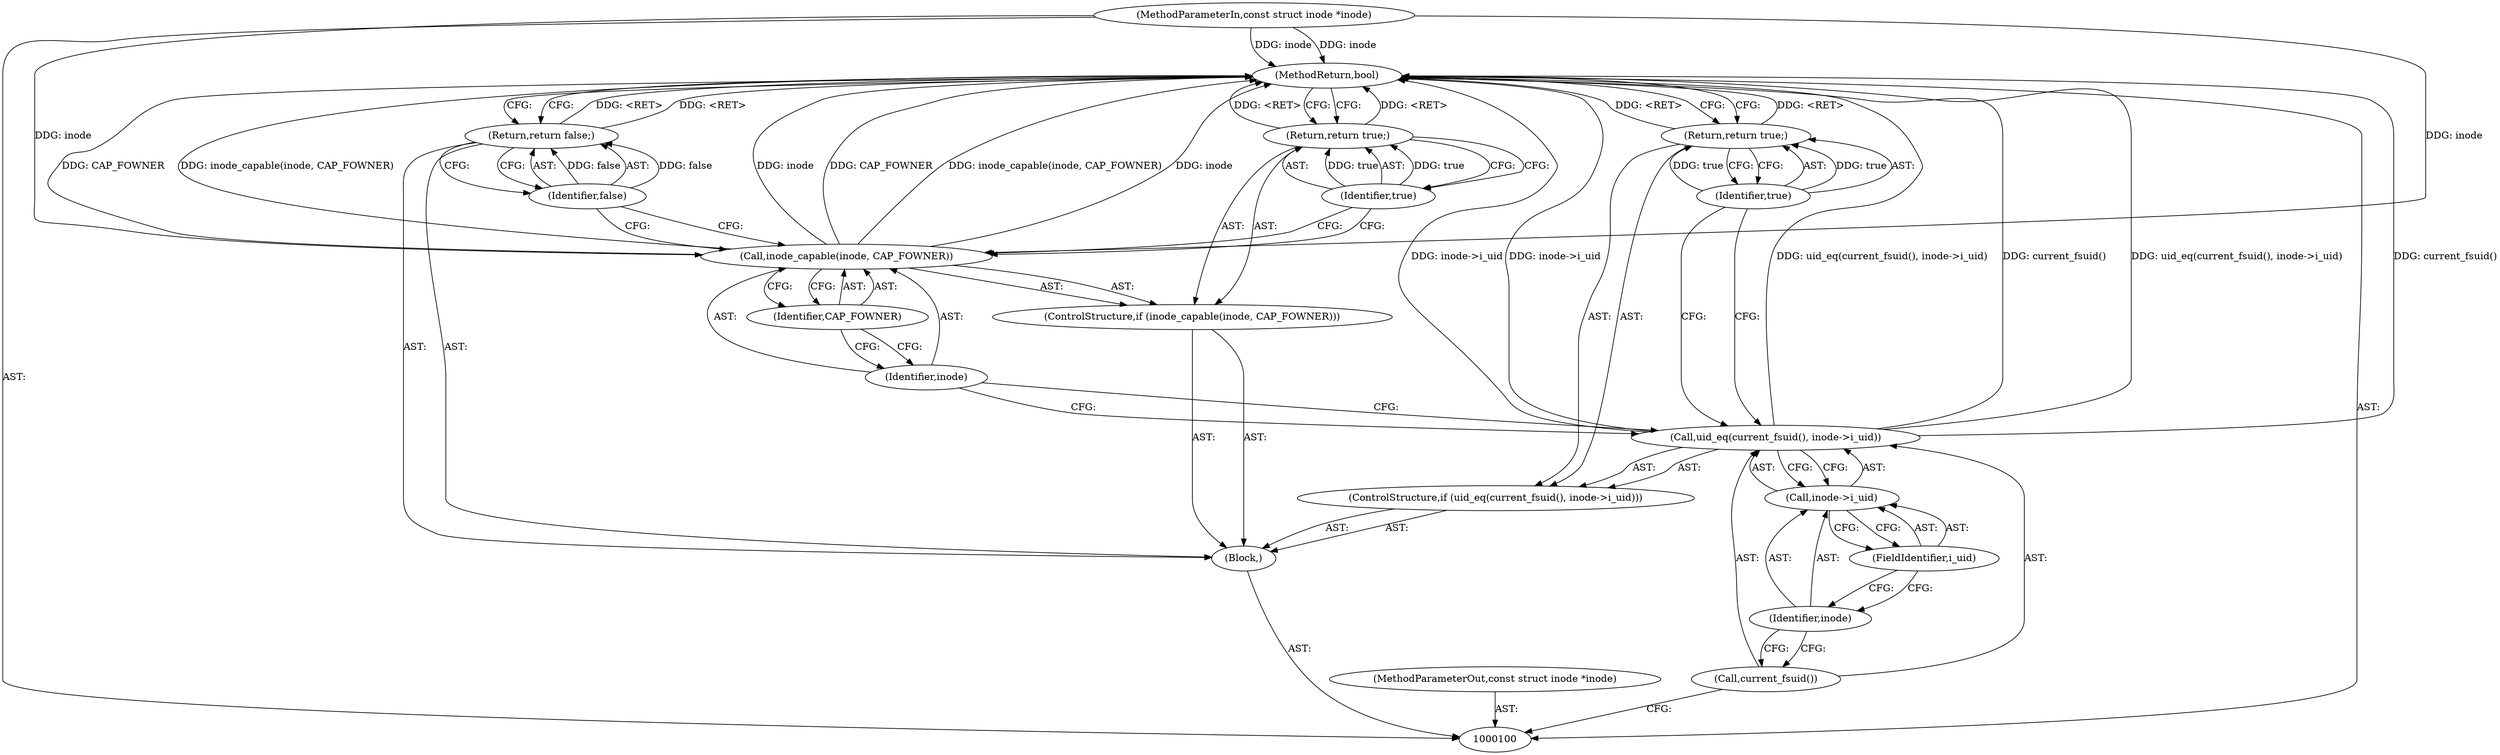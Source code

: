 digraph "1_linux_23adbe12ef7d3d4195e80800ab36b37bee28cd03_1" {
"1000119" [label="(MethodReturn,bool)"];
"1000101" [label="(MethodParameterIn,const struct inode *inode)"];
"1000143" [label="(MethodParameterOut,const struct inode *inode)"];
"1000102" [label="(Block,)"];
"1000105" [label="(Call,current_fsuid())"];
"1000103" [label="(ControlStructure,if (uid_eq(current_fsuid(), inode->i_uid)))"];
"1000106" [label="(Call,inode->i_uid)"];
"1000107" [label="(Identifier,inode)"];
"1000108" [label="(FieldIdentifier,i_uid)"];
"1000104" [label="(Call,uid_eq(current_fsuid(), inode->i_uid))"];
"1000110" [label="(Identifier,true)"];
"1000109" [label="(Return,return true;)"];
"1000111" [label="(ControlStructure,if (inode_capable(inode, CAP_FOWNER)))"];
"1000113" [label="(Identifier,inode)"];
"1000114" [label="(Identifier,CAP_FOWNER)"];
"1000112" [label="(Call,inode_capable(inode, CAP_FOWNER))"];
"1000116" [label="(Identifier,true)"];
"1000115" [label="(Return,return true;)"];
"1000117" [label="(Return,return false;)"];
"1000118" [label="(Identifier,false)"];
"1000119" -> "1000100"  [label="AST: "];
"1000119" -> "1000109"  [label="CFG: "];
"1000119" -> "1000115"  [label="CFG: "];
"1000119" -> "1000117"  [label="CFG: "];
"1000117" -> "1000119"  [label="DDG: <RET>"];
"1000104" -> "1000119"  [label="DDG: uid_eq(current_fsuid(), inode->i_uid)"];
"1000104" -> "1000119"  [label="DDG: current_fsuid()"];
"1000104" -> "1000119"  [label="DDG: inode->i_uid"];
"1000112" -> "1000119"  [label="DDG: CAP_FOWNER"];
"1000112" -> "1000119"  [label="DDG: inode_capable(inode, CAP_FOWNER)"];
"1000112" -> "1000119"  [label="DDG: inode"];
"1000101" -> "1000119"  [label="DDG: inode"];
"1000115" -> "1000119"  [label="DDG: <RET>"];
"1000109" -> "1000119"  [label="DDG: <RET>"];
"1000101" -> "1000100"  [label="AST: "];
"1000101" -> "1000119"  [label="DDG: inode"];
"1000101" -> "1000112"  [label="DDG: inode"];
"1000143" -> "1000100"  [label="AST: "];
"1000102" -> "1000100"  [label="AST: "];
"1000103" -> "1000102"  [label="AST: "];
"1000111" -> "1000102"  [label="AST: "];
"1000117" -> "1000102"  [label="AST: "];
"1000105" -> "1000104"  [label="AST: "];
"1000105" -> "1000100"  [label="CFG: "];
"1000107" -> "1000105"  [label="CFG: "];
"1000103" -> "1000102"  [label="AST: "];
"1000104" -> "1000103"  [label="AST: "];
"1000109" -> "1000103"  [label="AST: "];
"1000106" -> "1000104"  [label="AST: "];
"1000106" -> "1000108"  [label="CFG: "];
"1000107" -> "1000106"  [label="AST: "];
"1000108" -> "1000106"  [label="AST: "];
"1000104" -> "1000106"  [label="CFG: "];
"1000107" -> "1000106"  [label="AST: "];
"1000107" -> "1000105"  [label="CFG: "];
"1000108" -> "1000107"  [label="CFG: "];
"1000108" -> "1000106"  [label="AST: "];
"1000108" -> "1000107"  [label="CFG: "];
"1000106" -> "1000108"  [label="CFG: "];
"1000104" -> "1000103"  [label="AST: "];
"1000104" -> "1000106"  [label="CFG: "];
"1000105" -> "1000104"  [label="AST: "];
"1000106" -> "1000104"  [label="AST: "];
"1000110" -> "1000104"  [label="CFG: "];
"1000113" -> "1000104"  [label="CFG: "];
"1000104" -> "1000119"  [label="DDG: uid_eq(current_fsuid(), inode->i_uid)"];
"1000104" -> "1000119"  [label="DDG: current_fsuid()"];
"1000104" -> "1000119"  [label="DDG: inode->i_uid"];
"1000110" -> "1000109"  [label="AST: "];
"1000110" -> "1000104"  [label="CFG: "];
"1000109" -> "1000110"  [label="CFG: "];
"1000110" -> "1000109"  [label="DDG: true"];
"1000109" -> "1000103"  [label="AST: "];
"1000109" -> "1000110"  [label="CFG: "];
"1000110" -> "1000109"  [label="AST: "];
"1000119" -> "1000109"  [label="CFG: "];
"1000109" -> "1000119"  [label="DDG: <RET>"];
"1000110" -> "1000109"  [label="DDG: true"];
"1000111" -> "1000102"  [label="AST: "];
"1000112" -> "1000111"  [label="AST: "];
"1000115" -> "1000111"  [label="AST: "];
"1000113" -> "1000112"  [label="AST: "];
"1000113" -> "1000104"  [label="CFG: "];
"1000114" -> "1000113"  [label="CFG: "];
"1000114" -> "1000112"  [label="AST: "];
"1000114" -> "1000113"  [label="CFG: "];
"1000112" -> "1000114"  [label="CFG: "];
"1000112" -> "1000111"  [label="AST: "];
"1000112" -> "1000114"  [label="CFG: "];
"1000113" -> "1000112"  [label="AST: "];
"1000114" -> "1000112"  [label="AST: "];
"1000116" -> "1000112"  [label="CFG: "];
"1000118" -> "1000112"  [label="CFG: "];
"1000112" -> "1000119"  [label="DDG: CAP_FOWNER"];
"1000112" -> "1000119"  [label="DDG: inode_capable(inode, CAP_FOWNER)"];
"1000112" -> "1000119"  [label="DDG: inode"];
"1000101" -> "1000112"  [label="DDG: inode"];
"1000116" -> "1000115"  [label="AST: "];
"1000116" -> "1000112"  [label="CFG: "];
"1000115" -> "1000116"  [label="CFG: "];
"1000116" -> "1000115"  [label="DDG: true"];
"1000115" -> "1000111"  [label="AST: "];
"1000115" -> "1000116"  [label="CFG: "];
"1000116" -> "1000115"  [label="AST: "];
"1000119" -> "1000115"  [label="CFG: "];
"1000115" -> "1000119"  [label="DDG: <RET>"];
"1000116" -> "1000115"  [label="DDG: true"];
"1000117" -> "1000102"  [label="AST: "];
"1000117" -> "1000118"  [label="CFG: "];
"1000118" -> "1000117"  [label="AST: "];
"1000119" -> "1000117"  [label="CFG: "];
"1000117" -> "1000119"  [label="DDG: <RET>"];
"1000118" -> "1000117"  [label="DDG: false"];
"1000118" -> "1000117"  [label="AST: "];
"1000118" -> "1000112"  [label="CFG: "];
"1000117" -> "1000118"  [label="CFG: "];
"1000118" -> "1000117"  [label="DDG: false"];
}
